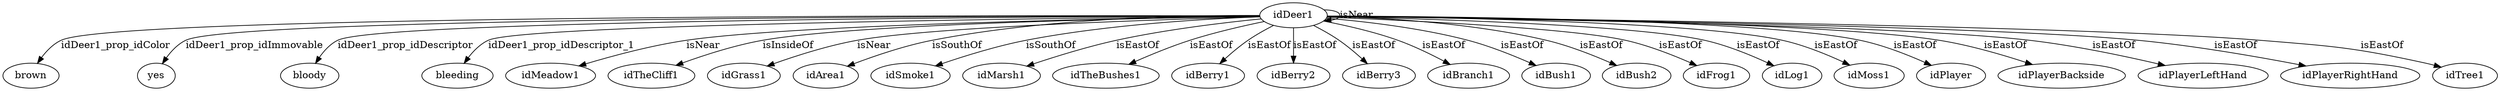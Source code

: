 digraph  {
idDeer1 [node_type=entity_node];
brown [node_type=property_node];
yes [node_type=property_node];
bloody [node_type=property_node];
bleeding [node_type=property_node];
idMeadow1 [node_type=entity_node];
idTheCliff1 [node_type=entity_node];
idGrass1 [node_type=entity_node];
idArea1 [node_type=entity_node];
idSmoke1 [node_type=entity_node];
idMarsh1 [node_type=entity_node];
idTheBushes1 [node_type=entity_node];
idBerry1 [node_type=entity_node];
idBerry2 [node_type=entity_node];
idBerry3 [node_type=entity_node];
idBranch1 [node_type=entity_node];
idBush1 [node_type=entity_node];
idBush2 [node_type=entity_node];
idFrog1 [node_type=entity_node];
idLog1 [node_type=entity_node];
idMoss1 [node_type=entity_node];
idPlayer [node_type=entity_node];
idPlayerBackside [node_type=entity_node];
idPlayerLeftHand [node_type=entity_node];
idPlayerRightHand [node_type=entity_node];
idTree1 [node_type=entity_node];
idDeer1 -> brown  [edge_type=property, label=idDeer1_prop_idColor];
idDeer1 -> yes  [edge_type=property, label=idDeer1_prop_idImmovable];
idDeer1 -> bloody  [edge_type=property, label=idDeer1_prop_idDescriptor];
idDeer1 -> bleeding  [edge_type=property, label=idDeer1_prop_idDescriptor_1];
idDeer1 -> idMeadow1  [edge_type=relationship, label=isNear];
idDeer1 -> idTheCliff1  [edge_type=relationship, label=isInsideOf];
idDeer1 -> idGrass1  [edge_type=relationship, label=isNear];
idDeer1 -> idDeer1  [edge_type=relationship, label=isNear];
idDeer1 -> idArea1  [edge_type=relationship, label=isSouthOf];
idDeer1 -> idSmoke1  [edge_type=relationship, label=isSouthOf];
idDeer1 -> idMarsh1  [edge_type=relationship, label=isEastOf];
idDeer1 -> idTheBushes1  [edge_type=relationship, label=isEastOf];
idDeer1 -> idBerry1  [edge_type=relationship, label=isEastOf];
idDeer1 -> idBerry2  [edge_type=relationship, label=isEastOf];
idDeer1 -> idBerry3  [edge_type=relationship, label=isEastOf];
idDeer1 -> idBranch1  [edge_type=relationship, label=isEastOf];
idDeer1 -> idBush1  [edge_type=relationship, label=isEastOf];
idDeer1 -> idBush2  [edge_type=relationship, label=isEastOf];
idDeer1 -> idFrog1  [edge_type=relationship, label=isEastOf];
idDeer1 -> idLog1  [edge_type=relationship, label=isEastOf];
idDeer1 -> idMoss1  [edge_type=relationship, label=isEastOf];
idDeer1 -> idPlayer  [edge_type=relationship, label=isEastOf];
idDeer1 -> idPlayerBackside  [edge_type=relationship, label=isEastOf];
idDeer1 -> idPlayerLeftHand  [edge_type=relationship, label=isEastOf];
idDeer1 -> idPlayerRightHand  [edge_type=relationship, label=isEastOf];
idDeer1 -> idTree1  [edge_type=relationship, label=isEastOf];
}
